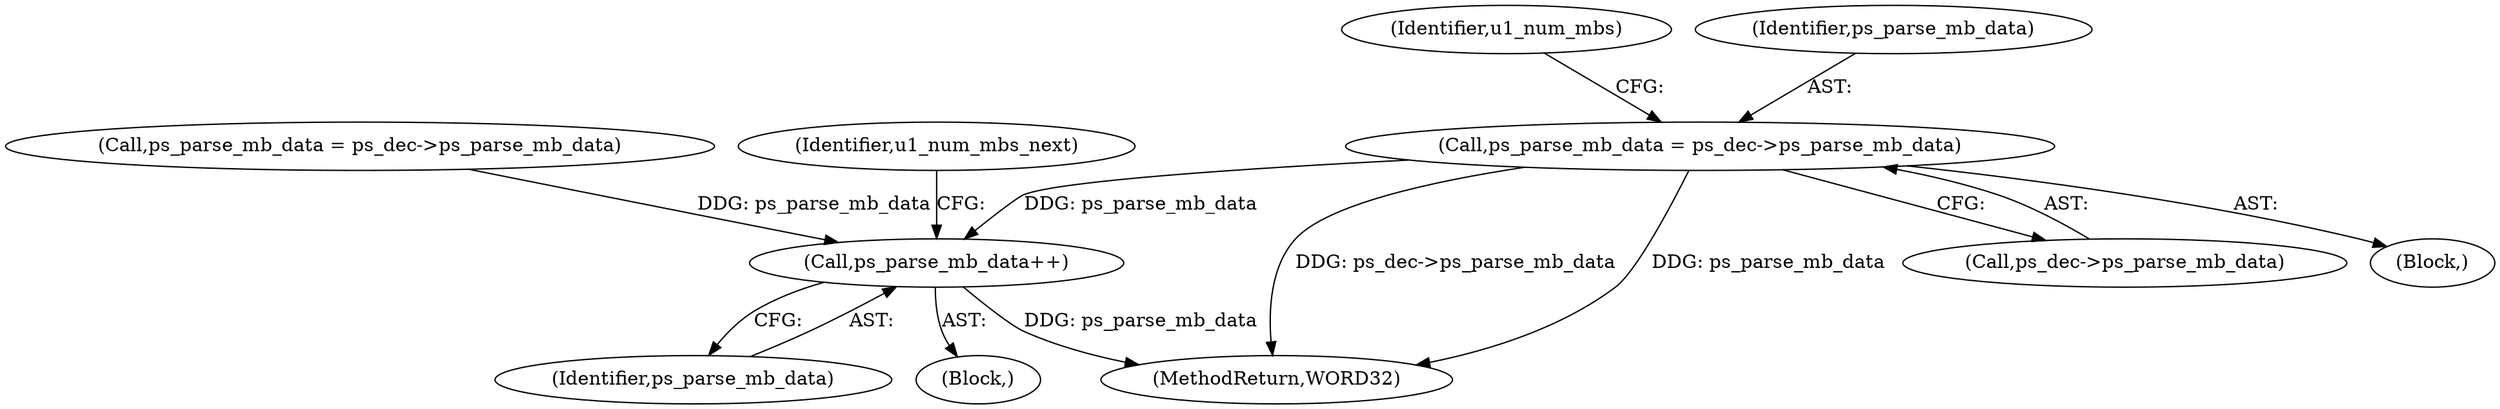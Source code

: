 digraph "0_Android_4a524d3a8ae9aa20c36430008e6bd429443f8f1d_1@pointer" {
"1000900" [label="(Call,ps_parse_mb_data = ps_dec->ps_parse_mb_data)"];
"1001098" [label="(Call,ps_parse_mb_data++)"];
"1001099" [label="(Identifier,ps_parse_mb_data)"];
"1000931" [label="(Block,)"];
"1000906" [label="(Identifier,u1_num_mbs)"];
"1001098" [label="(Call,ps_parse_mb_data++)"];
"1000901" [label="(Identifier,ps_parse_mb_data)"];
"1001284" [label="(MethodReturn,WORD32)"];
"1000902" [label="(Call,ps_dec->ps_parse_mb_data)"];
"1000900" [label="(Call,ps_parse_mb_data = ps_dec->ps_parse_mb_data)"];
"1001155" [label="(Call,ps_parse_mb_data = ps_dec->ps_parse_mb_data)"];
"1001101" [label="(Identifier,u1_num_mbs_next)"];
"1000136" [label="(Block,)"];
"1000900" -> "1000136"  [label="AST: "];
"1000900" -> "1000902"  [label="CFG: "];
"1000901" -> "1000900"  [label="AST: "];
"1000902" -> "1000900"  [label="AST: "];
"1000906" -> "1000900"  [label="CFG: "];
"1000900" -> "1001284"  [label="DDG: ps_dec->ps_parse_mb_data"];
"1000900" -> "1001284"  [label="DDG: ps_parse_mb_data"];
"1000900" -> "1001098"  [label="DDG: ps_parse_mb_data"];
"1001098" -> "1000931"  [label="AST: "];
"1001098" -> "1001099"  [label="CFG: "];
"1001099" -> "1001098"  [label="AST: "];
"1001101" -> "1001098"  [label="CFG: "];
"1001098" -> "1001284"  [label="DDG: ps_parse_mb_data"];
"1001155" -> "1001098"  [label="DDG: ps_parse_mb_data"];
}

